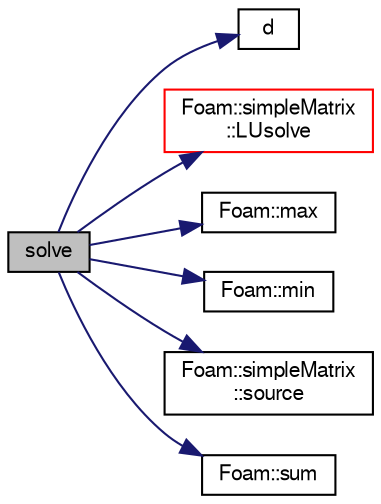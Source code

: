 digraph "solve"
{
  bgcolor="transparent";
  edge [fontname="FreeSans",fontsize="10",labelfontname="FreeSans",labelfontsize="10"];
  node [fontname="FreeSans",fontsize="10",shape=record];
  rankdir="LR";
  Node40 [label="solve",height=0.2,width=0.4,color="black", fillcolor="grey75", style="filled", fontcolor="black"];
  Node40 -> Node41 [color="midnightblue",fontsize="10",style="solid",fontname="FreeSans"];
  Node41 [label="d",height=0.2,width=0.4,color="black",URL="$a38951.html#aa182a9055736468dd160f12649a01fd1"];
  Node40 -> Node42 [color="midnightblue",fontsize="10",style="solid",fontname="FreeSans"];
  Node42 [label="Foam::simpleMatrix\l::LUsolve",height=0.2,width=0.4,color="red",URL="$a27074.html#af0ef730dc0afff3dd70215c280fefc38",tooltip="Solve the matrix using LU decomposition with pivoting. "];
  Node40 -> Node49 [color="midnightblue",fontsize="10",style="solid",fontname="FreeSans"];
  Node49 [label="Foam::max",height=0.2,width=0.4,color="black",URL="$a21124.html#ac993e906cf2774ae77e666bc24e81733"];
  Node40 -> Node50 [color="midnightblue",fontsize="10",style="solid",fontname="FreeSans"];
  Node50 [label="Foam::min",height=0.2,width=0.4,color="black",URL="$a21124.html#a253e112ad2d56d96230ff39ea7f442dc"];
  Node40 -> Node51 [color="midnightblue",fontsize="10",style="solid",fontname="FreeSans"];
  Node51 [label="Foam::simpleMatrix\l::source",height=0.2,width=0.4,color="black",URL="$a27074.html#a4c49d61a0e11bbdadf6646dbe3740560",tooltip="Return access to the source. "];
  Node40 -> Node46 [color="midnightblue",fontsize="10",style="solid",fontname="FreeSans"];
  Node46 [label="Foam::sum",height=0.2,width=0.4,color="black",URL="$a21124.html#a3d8733143aad0e03b300186ab4bef137"];
}
